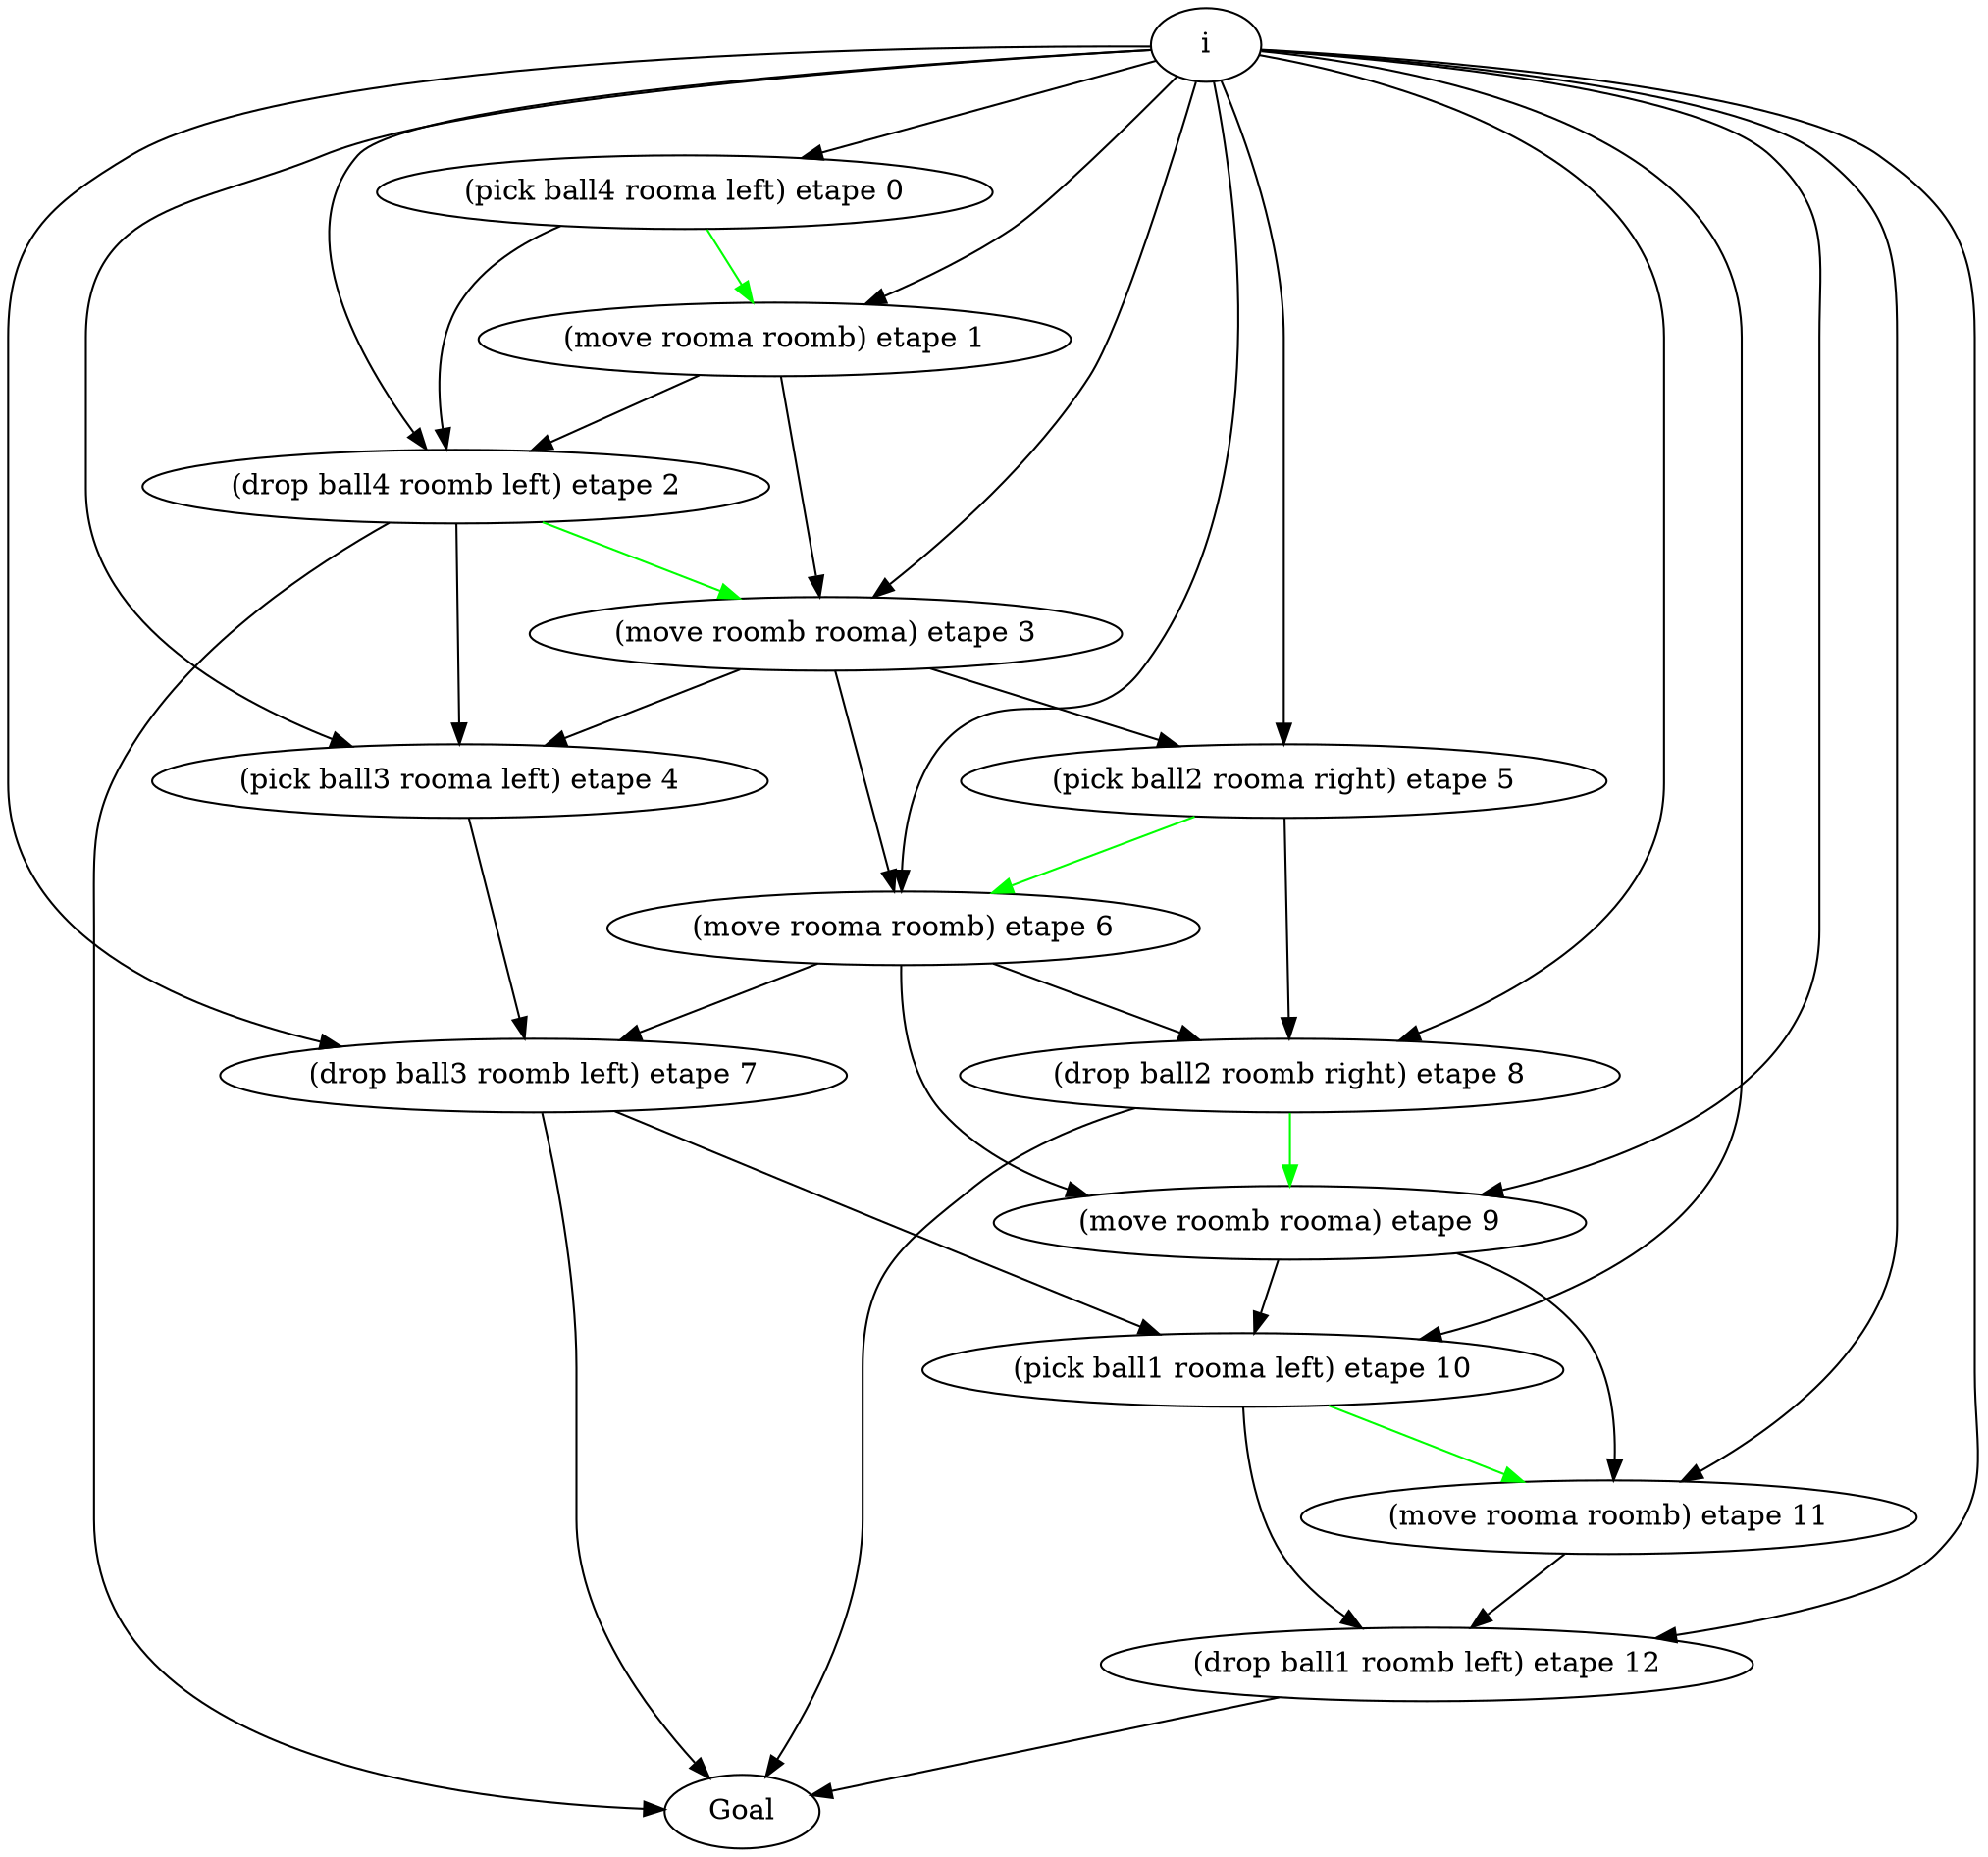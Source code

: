digraph D { 
"(pick ball4 rooma left) etape 0" -> "(drop ball4 roomb left) etape 2";
"(move rooma roomb) etape 1" -> "(drop ball4 roomb left) etape 2";
"(move rooma roomb) etape 1" -> "(move roomb rooma) etape 3";
"(drop ball4 roomb left) etape 2" -> "(pick ball3 rooma left) etape 4";
"(drop ball4 roomb left) etape 2" -> " Goal ";
"(move roomb rooma) etape 3" -> "(pick ball3 rooma left) etape 4";
"(move roomb rooma) etape 3" -> "(pick ball2 rooma right) etape 5";
"(move roomb rooma) etape 3" -> "(move rooma roomb) etape 6";
"(pick ball3 rooma left) etape 4" -> "(drop ball3 roomb left) etape 7";
"(pick ball2 rooma right) etape 5" -> "(drop ball2 roomb right) etape 8";
"(move rooma roomb) etape 6" -> "(drop ball3 roomb left) etape 7";
"(move rooma roomb) etape 6" -> "(drop ball2 roomb right) etape 8";
"(move rooma roomb) etape 6" -> "(move roomb rooma) etape 9";
"(drop ball3 roomb left) etape 7" -> "(pick ball1 rooma left) etape 10";
"(drop ball3 roomb left) etape 7" -> " Goal ";
"(drop ball2 roomb right) etape 8" -> " Goal ";
"(move roomb rooma) etape 9" -> "(pick ball1 rooma left) etape 10";
"(move roomb rooma) etape 9" -> "(move rooma roomb) etape 11";
"(pick ball1 rooma left) etape 10" -> "(drop ball1 roomb left) etape 12";
"(move rooma roomb) etape 11" -> "(drop ball1 roomb left) etape 12";
"(drop ball1 roomb left) etape 12" -> " Goal ";
" i " -> "(pick ball4 rooma left) etape 0";
" i " -> "(move rooma roomb) etape 1";
" i " -> "(drop ball4 roomb left) etape 2";
" i " -> "(move roomb rooma) etape 3";
" i " -> "(pick ball3 rooma left) etape 4";
" i " -> "(pick ball2 rooma right) etape 5";
" i " -> "(move rooma roomb) etape 6";
" i " -> "(drop ball3 roomb left) etape 7";
" i " -> "(drop ball2 roomb right) etape 8";
" i " -> "(move roomb rooma) etape 9";
" i " -> "(pick ball1 rooma left) etape 10";
" i " -> "(move rooma roomb) etape 11";
" i " -> "(drop ball1 roomb left) etape 12";
edge [color=green];
"(pick ball4 rooma left) etape 0" -> "(move rooma roomb) etape 1";
"(drop ball4 roomb left) etape 2" -> "(move roomb rooma) etape 3";
"(pick ball2 rooma right) etape 5" -> "(move rooma roomb) etape 6";
"(drop ball2 roomb right) etape 8" -> "(move roomb rooma) etape 9";
"(pick ball1 rooma left) etape 10" -> "(move rooma roomb) etape 11";
} 